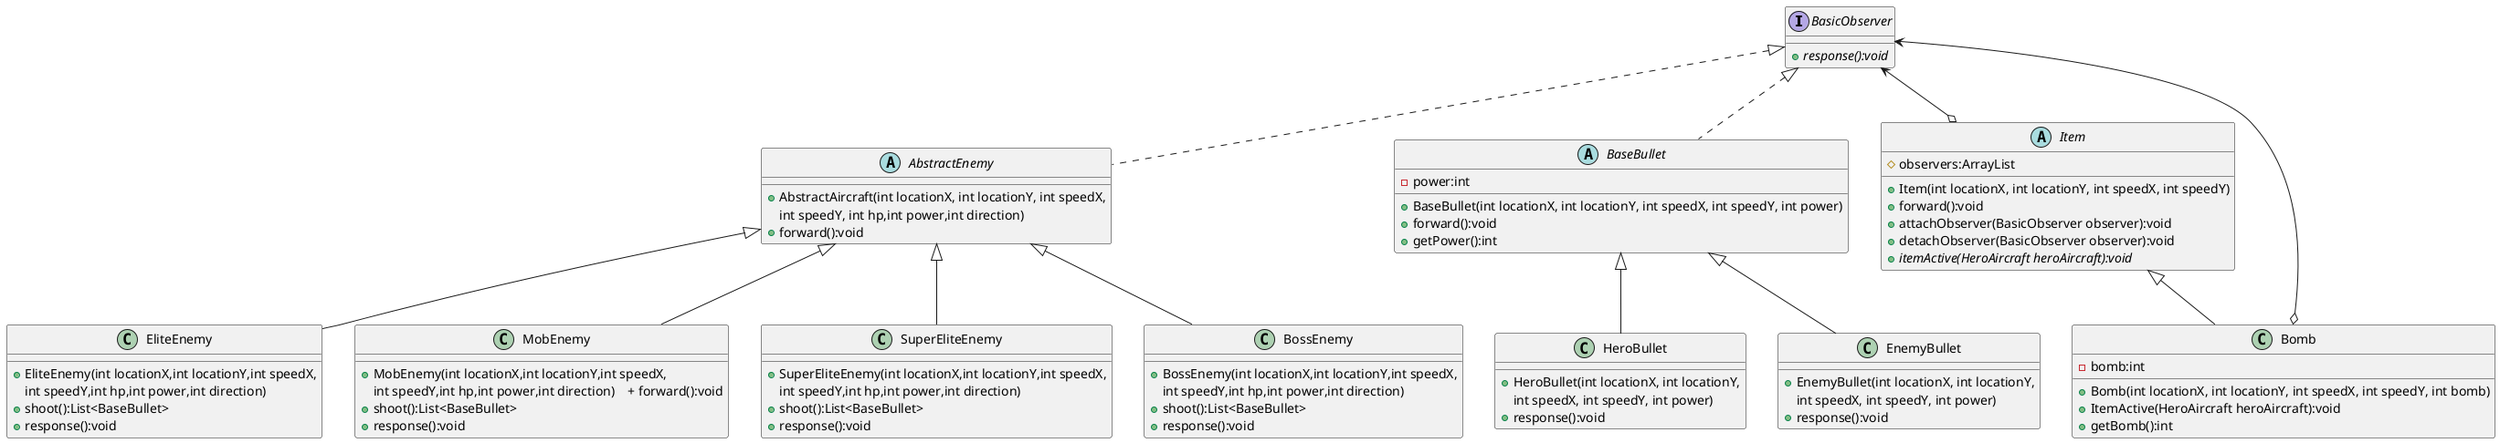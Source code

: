 @startuml
'https://plantuml.com/class-diagram

interface BasicObserver
{
    +{abstract}response():void
}
abstract class AbstractEnemy
{
     + AbstractAircraft(int locationX, int locationY, int speedX,
     int speedY, int hp,int power,int direction)
     + forward():void
}
BasicObserver <|.. AbstractEnemy
BasicObserver <|.. BaseBullet
class EliteEnemy {
    + EliteEnemy(int locationX,int locationY,int speedX,
    int speedY,int hp,int power,int direction)
    + shoot():List<BaseBullet>
    + response():void
}
AbstractEnemy <|-- EliteEnemy
class MobEnemy {
    + MobEnemy(int locationX,int locationY,int speedX,
                  int speedY,int hp,int power,int direction)    + forward():void
    + shoot():List<BaseBullet>
    + response():void
}
AbstractEnemy <|-- MobEnemy
class SuperEliteEnemy {
    + SuperEliteEnemy(int locationX,int locationY,int speedX,
    int speedY,int hp,int power,int direction)
    + shoot():List<BaseBullet>
    + response():void
}
AbstractEnemy <|-- SuperEliteEnemy
class BossEnemy {
    + BossEnemy(int locationX,int locationY,int speedX,
    int speedY,int hp,int power,int direction)
    + shoot():List<BaseBullet>
    + response():void
}
AbstractEnemy <|-- BossEnemy
abstract class BaseBullet
{
    - power:int
    + BaseBullet(int locationX, int locationY, int speedX, int speedY, int power)
    + forward():void
	+ getPower():int
}
class HeroBullet {
    + HeroBullet(int locationX, int locationY,
     int speedX, int speedY, int power)
    + response():void
}
class EnemyBullet {
    + EnemyBullet(int locationX, int locationY,
     int speedX, int speedY, int power)
    + response():void
}
BaseBullet <|-- HeroBullet
BaseBullet <|-- EnemyBullet
abstract class Item
{
    # observers:ArrayList
    +Item(int locationX, int locationY, int speedX, int speedY)
    +forward():void
    + attachObserver(BasicObserver observer):void
    + detachObserver(BasicObserver observer):void
    + {abstract} itemActive(HeroAircraft heroAircraft):void
}
class Bomb
{
    -bomb:int
    +Bomb(int locationX, int locationY, int speedX, int speedY, int bomb)
    +ItemActive(HeroAircraft heroAircraft):void
    +getBomb():int
}
BasicObserver <--o Item
Item <|-- Bomb
BasicObserver <--o Bomb
@enduml